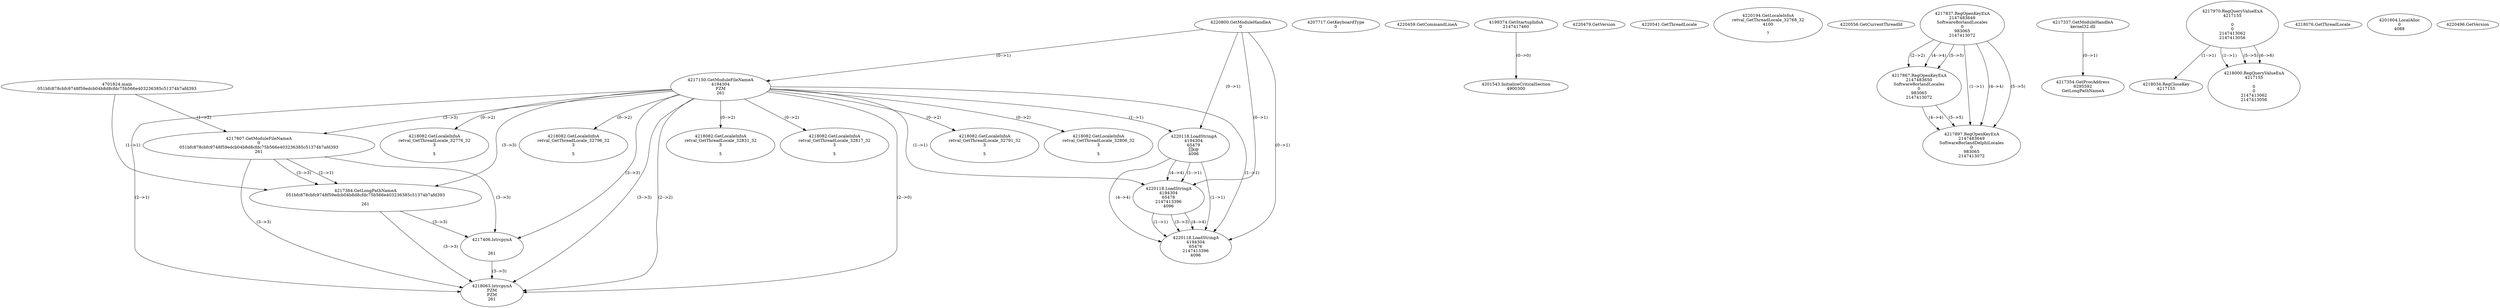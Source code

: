 // Global SCDG with merge call
digraph {
	0 [label="4701824.main
051bfc878cbfc9748f59edcb04b8d8cfdc75b566e403236385c51374b7afd393"]
	1 [label="4220800.GetModuleHandleA
0"]
	2 [label="4207717.GetKeyboardType
0"]
	3 [label="4220459.GetCommandLineA
"]
	4 [label="4199374.GetStartupInfoA
2147417460"]
	5 [label="4220479.GetVersion
"]
	6 [label="4220541.GetThreadLocale
"]
	7 [label="4220194.GetLocaleInfoA
retval_GetThreadLocale_32768_32
4100

7"]
	8 [label="4220556.GetCurrentThreadId
"]
	9 [label="4217150.GetModuleFileNameA
4194304
PZM
261"]
	1 -> 9 [label="(0-->1)"]
	10 [label="4217807.GetModuleFileNameA
0
051bfc878cbfc9748f59edcb04b8d8cfdc75b566e403236385c51374b7afd393
261"]
	0 -> 10 [label="(1-->2)"]
	9 -> 10 [label="(3-->3)"]
	11 [label="4217837.RegOpenKeyExA
2147483649
Software\Borland\Locales
0
983065
2147413072"]
	12 [label="4217337.GetModuleHandleA
kernel32.dll"]
	13 [label="4217354.GetProcAddress
6295592
GetLongPathNameA"]
	12 -> 13 [label="(0-->1)"]
	14 [label="4217384.GetLongPathNameA
051bfc878cbfc9748f59edcb04b8d8cfdc75b566e403236385c51374b7afd393

261"]
	0 -> 14 [label="(1-->1)"]
	10 -> 14 [label="(2-->1)"]
	9 -> 14 [label="(3-->3)"]
	10 -> 14 [label="(3-->3)"]
	15 [label="4217406.lstrcpynA


261"]
	9 -> 15 [label="(3-->3)"]
	10 -> 15 [label="(3-->3)"]
	14 -> 15 [label="(3-->3)"]
	16 [label="4217970.RegQueryValueExA
4217155

0
0
2147413062
2147413056"]
	17 [label="4218034.RegCloseKey
4217155"]
	16 -> 17 [label="(1-->1)"]
	18 [label="4218063.lstrcpynA
PZM
PZM
261"]
	9 -> 18 [label="(2-->1)"]
	9 -> 18 [label="(2-->2)"]
	9 -> 18 [label="(3-->3)"]
	10 -> 18 [label="(3-->3)"]
	14 -> 18 [label="(3-->3)"]
	15 -> 18 [label="(3-->3)"]
	9 -> 18 [label="(2-->0)"]
	19 [label="4218076.GetThreadLocale
"]
	20 [label="4218082.GetLocaleInfoA
retval_GetThreadLocale_32831_32
3

5"]
	9 -> 20 [label="(0-->2)"]
	21 [label="4220118.LoadStringA
4194304
65479
x@
4096"]
	1 -> 21 [label="(0-->1)"]
	9 -> 21 [label="(1-->1)"]
	22 [label="4201543.InitializeCriticalSection
4900300"]
	4 -> 22 [label="(0-->0)"]
	23 [label="4201604.LocalAlloc
0
4088"]
	24 [label="4220496.GetVersion
"]
	25 [label="4217867.RegOpenKeyExA
2147483650
Software\Borland\Locales
0
983065
2147413072"]
	11 -> 25 [label="(2-->2)"]
	11 -> 25 [label="(4-->4)"]
	11 -> 25 [label="(5-->5)"]
	26 [label="4218000.RegQueryValueExA
4217155

0
0
2147413062
2147413056"]
	16 -> 26 [label="(1-->1)"]
	16 -> 26 [label="(5-->5)"]
	16 -> 26 [label="(6-->6)"]
	27 [label="4218082.GetLocaleInfoA
retval_GetThreadLocale_32817_32
3

5"]
	9 -> 27 [label="(0-->2)"]
	28 [label="4220118.LoadStringA
4194304
65478
2147413396
4096"]
	1 -> 28 [label="(0-->1)"]
	9 -> 28 [label="(1-->1)"]
	21 -> 28 [label="(1-->1)"]
	21 -> 28 [label="(4-->4)"]
	29 [label="4220118.LoadStringA
4194304
65476
2147413396
4096"]
	1 -> 29 [label="(0-->1)"]
	9 -> 29 [label="(1-->1)"]
	21 -> 29 [label="(1-->1)"]
	28 -> 29 [label="(1-->1)"]
	28 -> 29 [label="(3-->3)"]
	21 -> 29 [label="(4-->4)"]
	28 -> 29 [label="(4-->4)"]
	30 [label="4218082.GetLocaleInfoA
retval_GetThreadLocale_32791_32
3

5"]
	9 -> 30 [label="(0-->2)"]
	31 [label="4218082.GetLocaleInfoA
retval_GetThreadLocale_32806_32
3

5"]
	9 -> 31 [label="(0-->2)"]
	32 [label="4217897.RegOpenKeyExA
2147483649
Software\Borland\Delphi\Locales
0
983065
2147413072"]
	11 -> 32 [label="(1-->1)"]
	11 -> 32 [label="(4-->4)"]
	25 -> 32 [label="(4-->4)"]
	11 -> 32 [label="(5-->5)"]
	25 -> 32 [label="(5-->5)"]
	33 [label="4218082.GetLocaleInfoA
retval_GetThreadLocale_32776_32
3

5"]
	9 -> 33 [label="(0-->2)"]
	34 [label="4218082.GetLocaleInfoA
retval_GetThreadLocale_32796_32
3

5"]
	9 -> 34 [label="(0-->2)"]
}
